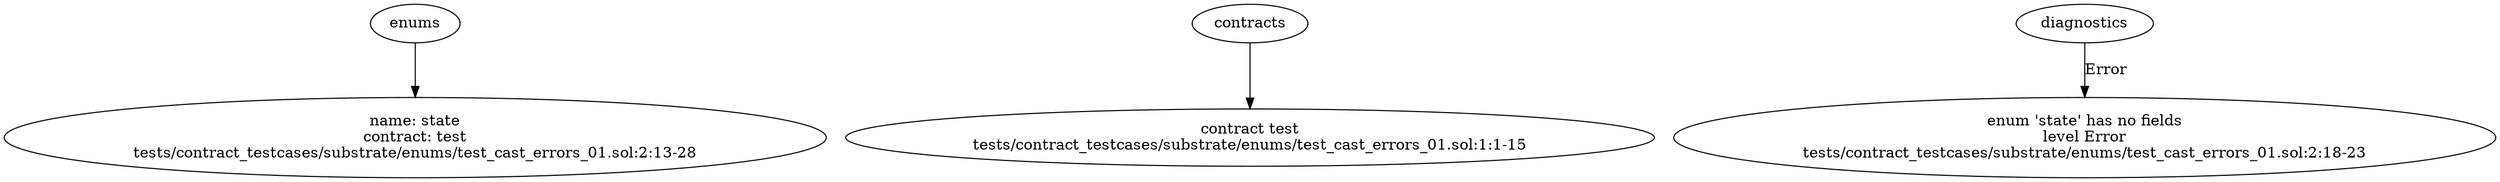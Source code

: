 strict digraph "tests/contract_testcases/substrate/enums/test_cast_errors_01.sol" {
	state [label="name: state\ncontract: test\ntests/contract_testcases/substrate/enums/test_cast_errors_01.sol:2:13-28"]
	contract [label="contract test\ntests/contract_testcases/substrate/enums/test_cast_errors_01.sol:1:1-15"]
	diagnostic [label="enum 'state' has no fields\nlevel Error\ntests/contract_testcases/substrate/enums/test_cast_errors_01.sol:2:18-23"]
	enums -> state
	contracts -> contract
	diagnostics -> diagnostic [label="Error"]
}
